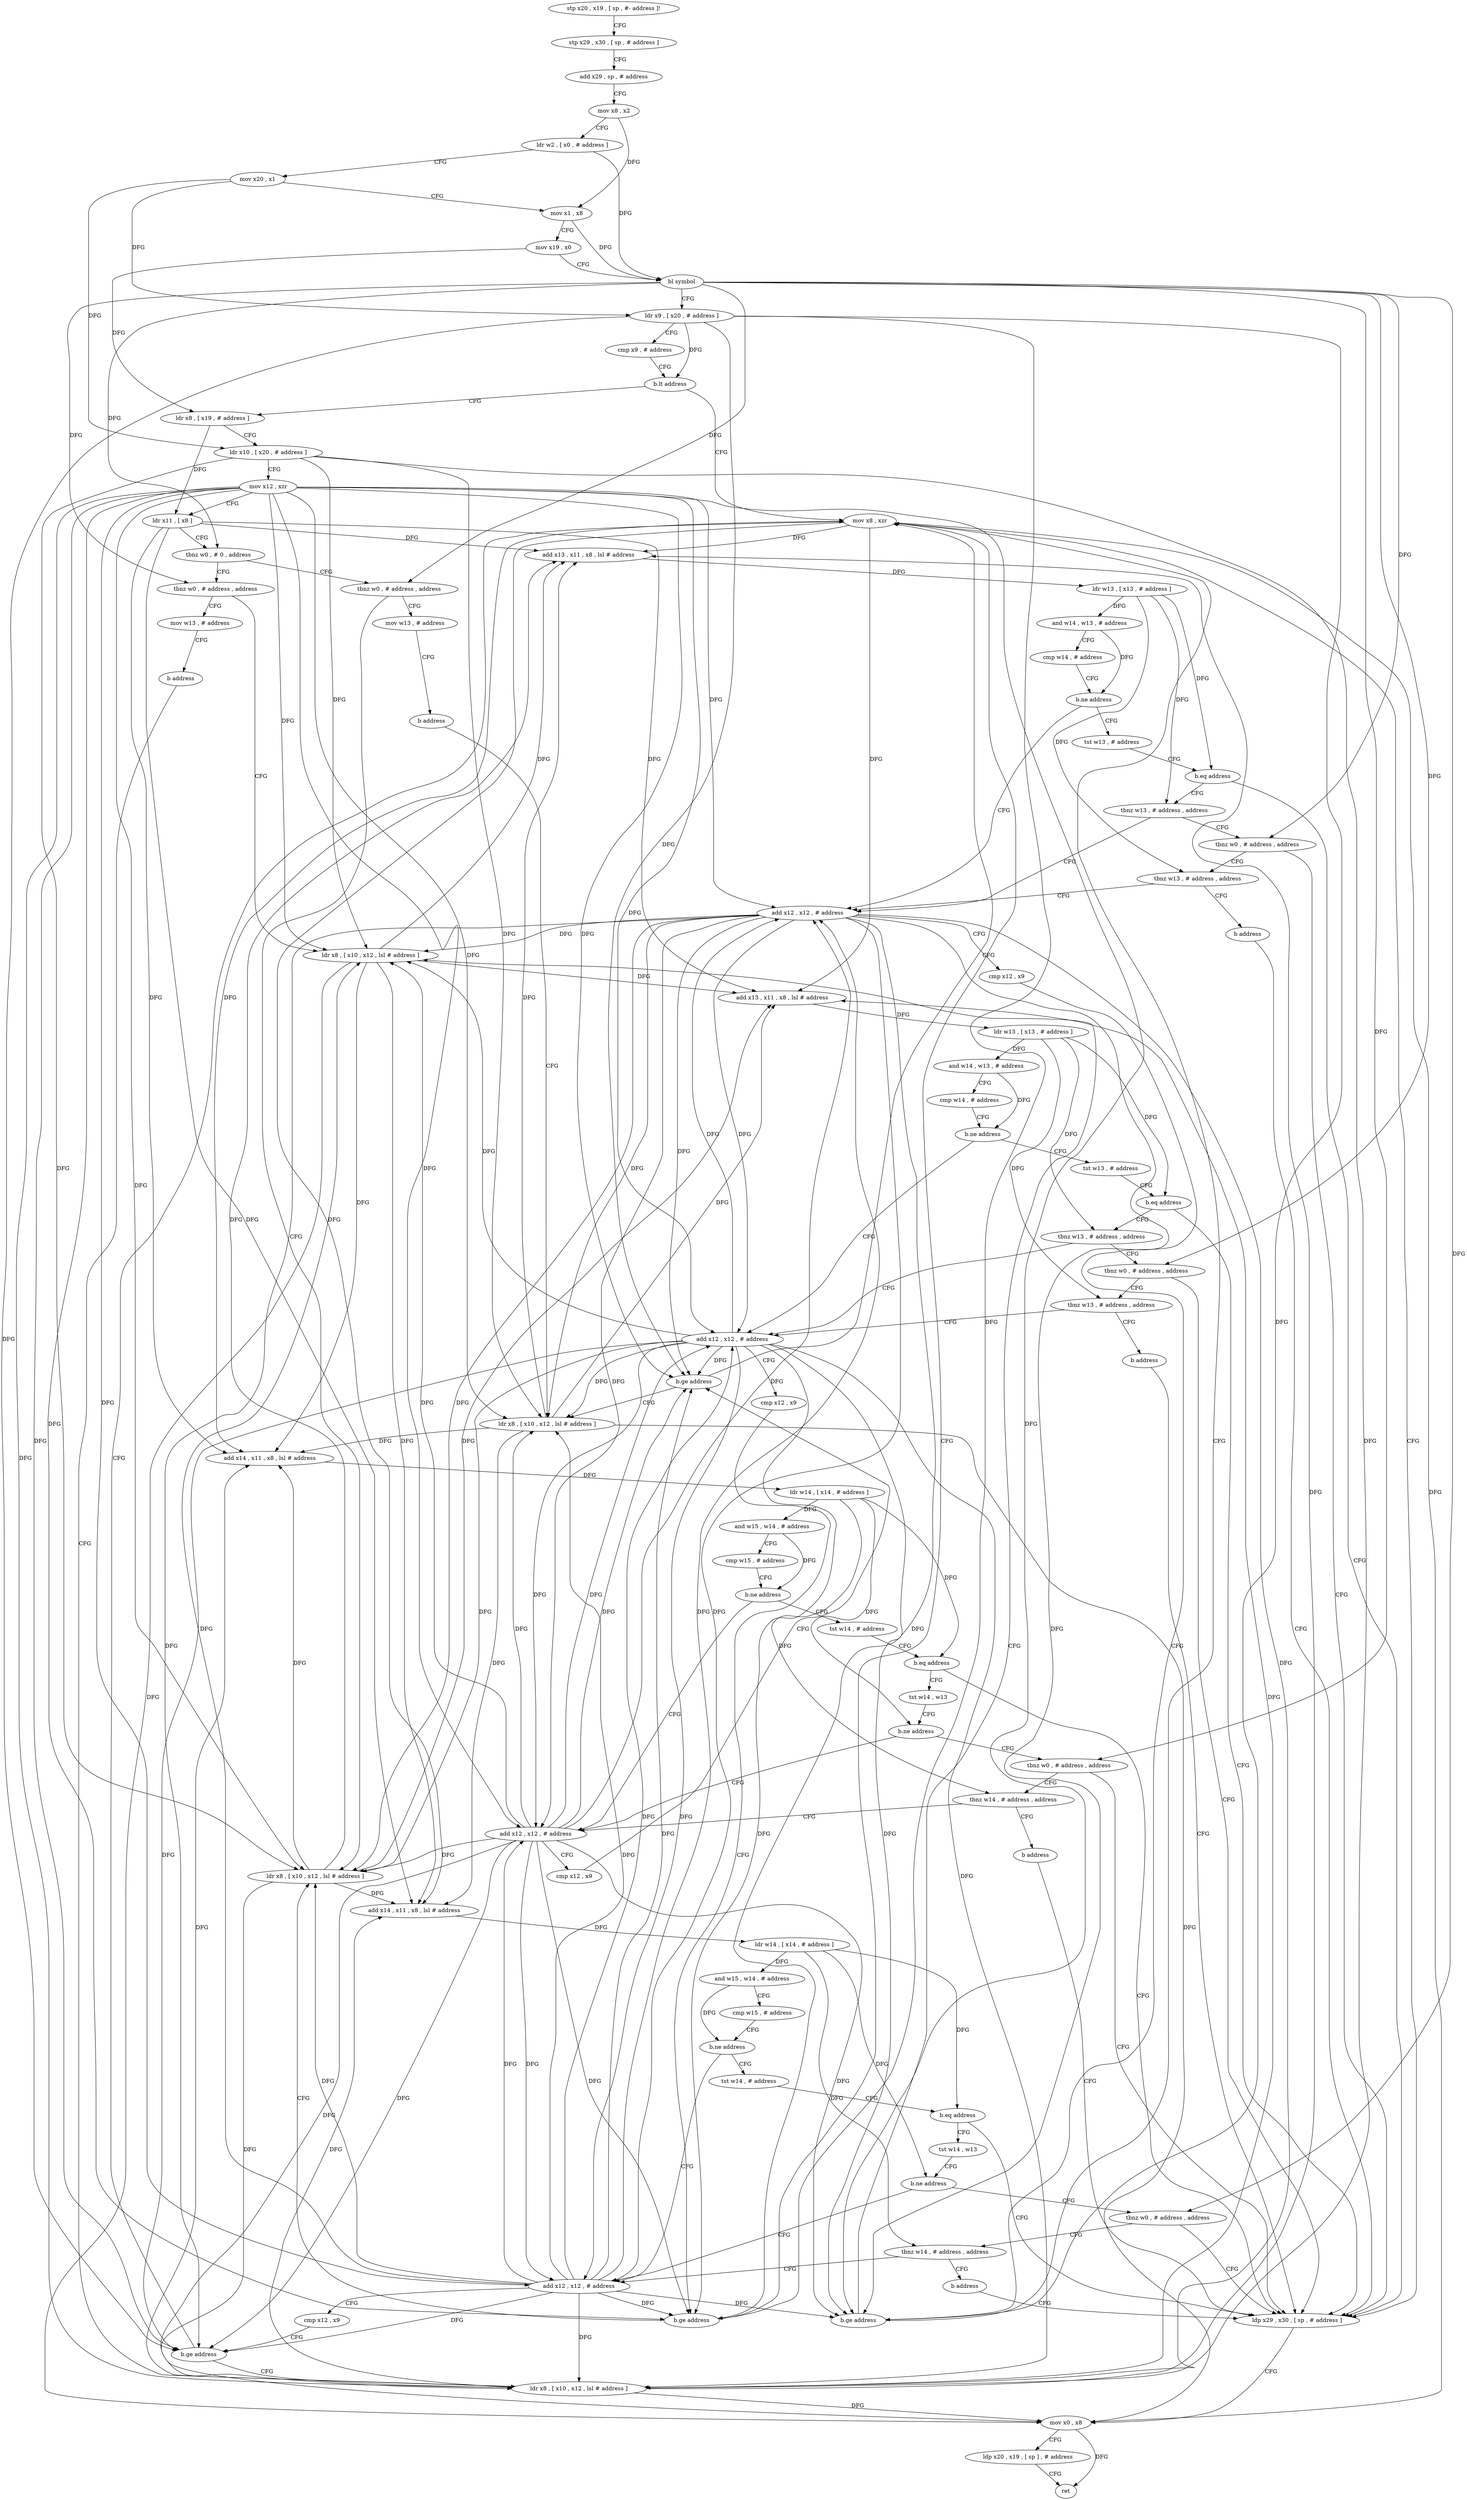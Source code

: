 digraph "func" {
"4264320" [label = "stp x20 , x19 , [ sp , #- address ]!" ]
"4264324" [label = "stp x29 , x30 , [ sp , # address ]" ]
"4264328" [label = "add x29 , sp , # address" ]
"4264332" [label = "mov x8 , x2" ]
"4264336" [label = "ldr w2 , [ x0 , # address ]" ]
"4264340" [label = "mov x20 , x1" ]
"4264344" [label = "mov x1 , x8" ]
"4264348" [label = "mov x19 , x0" ]
"4264352" [label = "bl symbol" ]
"4264356" [label = "ldr x9 , [ x20 , # address ]" ]
"4264360" [label = "cmp x9 , # address" ]
"4264364" [label = "b.lt address" ]
"4264660" [label = "mov x8 , xzr" ]
"4264368" [label = "ldr x8 , [ x19 , # address ]" ]
"4264664" [label = "ldp x29 , x30 , [ sp , # address ]" ]
"4264372" [label = "ldr x10 , [ x20 , # address ]" ]
"4264376" [label = "mov x12 , xzr" ]
"4264380" [label = "ldr x11 , [ x8 ]" ]
"4264384" [label = "tbnz w0 , # 0 , address" ]
"4264524" [label = "tbnz w0 , # address , address" ]
"4264388" [label = "tbnz w0 , # address , address" ]
"4264612" [label = "ldr x8 , [ x10 , x12 , lsl # address ]" ]
"4264528" [label = "mov w13 , # address" ]
"4264476" [label = "ldr x8 , [ x10 , x12 , lsl # address ]" ]
"4264392" [label = "mov w13 , # address" ]
"4264616" [label = "add x13 , x11 , x8 , lsl # address" ]
"4264620" [label = "ldr w13 , [ x13 , # address ]" ]
"4264624" [label = "and w14 , w13 , # address" ]
"4264628" [label = "cmp w14 , # address" ]
"4264632" [label = "b.ne address" ]
"4264600" [label = "add x12 , x12 , # address" ]
"4264636" [label = "tst w13 , # address" ]
"4264532" [label = "b address" ]
"4264548" [label = "ldr x8 , [ x10 , x12 , lsl # address ]" ]
"4264480" [label = "add x13 , x11 , x8 , lsl # address" ]
"4264484" [label = "ldr w13 , [ x13 , # address ]" ]
"4264488" [label = "and w14 , w13 , # address" ]
"4264492" [label = "cmp w14 , # address" ]
"4264496" [label = "b.ne address" ]
"4264464" [label = "add x12 , x12 , # address" ]
"4264500" [label = "tst w13 , # address" ]
"4264396" [label = "b address" ]
"4264412" [label = "ldr x8 , [ x10 , x12 , lsl # address ]" ]
"4264604" [label = "cmp x12 , x9" ]
"4264608" [label = "b.ge address" ]
"4264640" [label = "b.eq address" ]
"4264644" [label = "tbnz w13 , # address , address" ]
"4264552" [label = "add x14 , x11 , x8 , lsl # address" ]
"4264556" [label = "ldr w14 , [ x14 , # address ]" ]
"4264560" [label = "and w15 , w14 , # address" ]
"4264564" [label = "cmp w15 , # address" ]
"4264568" [label = "b.ne address" ]
"4264536" [label = "add x12 , x12 , # address" ]
"4264572" [label = "tst w14 , # address" ]
"4264468" [label = "cmp x12 , x9" ]
"4264472" [label = "b.ge address" ]
"4264504" [label = "b.eq address" ]
"4264508" [label = "tbnz w13 , # address , address" ]
"4264416" [label = "add x14 , x11 , x8 , lsl # address" ]
"4264420" [label = "ldr w14 , [ x14 , # address ]" ]
"4264424" [label = "and w15 , w14 , # address" ]
"4264428" [label = "cmp w15 , # address" ]
"4264432" [label = "b.ne address" ]
"4264400" [label = "add x12 , x12 , # address" ]
"4264436" [label = "tst w14 , # address" ]
"4264668" [label = "mov x0 , x8" ]
"4264672" [label = "ldp x20 , x19 , [ sp ] , # address" ]
"4264676" [label = "ret" ]
"4264648" [label = "tbnz w0 , # address , address" ]
"4264540" [label = "cmp x12 , x9" ]
"4264544" [label = "b.ge address" ]
"4264576" [label = "b.eq address" ]
"4264580" [label = "tst w14 , w13" ]
"4264512" [label = "tbnz w0 , # address , address" ]
"4264404" [label = "cmp x12 , x9" ]
"4264408" [label = "b.ge address" ]
"4264440" [label = "b.eq address" ]
"4264444" [label = "tst w14 , w13" ]
"4264652" [label = "tbnz w13 , # address , address" ]
"4264584" [label = "b.ne address" ]
"4264588" [label = "tbnz w0 , # address , address" ]
"4264516" [label = "tbnz w13 , # address , address" ]
"4264448" [label = "b.ne address" ]
"4264452" [label = "tbnz w0 , # address , address" ]
"4264656" [label = "b address" ]
"4264592" [label = "tbnz w14 , # address , address" ]
"4264520" [label = "b address" ]
"4264456" [label = "tbnz w14 , # address , address" ]
"4264596" [label = "b address" ]
"4264460" [label = "b address" ]
"4264320" -> "4264324" [ label = "CFG" ]
"4264324" -> "4264328" [ label = "CFG" ]
"4264328" -> "4264332" [ label = "CFG" ]
"4264332" -> "4264336" [ label = "CFG" ]
"4264332" -> "4264344" [ label = "DFG" ]
"4264336" -> "4264340" [ label = "CFG" ]
"4264336" -> "4264352" [ label = "DFG" ]
"4264340" -> "4264344" [ label = "CFG" ]
"4264340" -> "4264356" [ label = "DFG" ]
"4264340" -> "4264372" [ label = "DFG" ]
"4264344" -> "4264348" [ label = "CFG" ]
"4264344" -> "4264352" [ label = "DFG" ]
"4264348" -> "4264352" [ label = "CFG" ]
"4264348" -> "4264368" [ label = "DFG" ]
"4264352" -> "4264356" [ label = "CFG" ]
"4264352" -> "4264384" [ label = "DFG" ]
"4264352" -> "4264524" [ label = "DFG" ]
"4264352" -> "4264388" [ label = "DFG" ]
"4264352" -> "4264648" [ label = "DFG" ]
"4264352" -> "4264512" [ label = "DFG" ]
"4264352" -> "4264588" [ label = "DFG" ]
"4264352" -> "4264452" [ label = "DFG" ]
"4264356" -> "4264360" [ label = "CFG" ]
"4264356" -> "4264364" [ label = "DFG" ]
"4264356" -> "4264608" [ label = "DFG" ]
"4264356" -> "4264472" [ label = "DFG" ]
"4264356" -> "4264544" [ label = "DFG" ]
"4264356" -> "4264408" [ label = "DFG" ]
"4264360" -> "4264364" [ label = "CFG" ]
"4264364" -> "4264660" [ label = "CFG" ]
"4264364" -> "4264368" [ label = "CFG" ]
"4264660" -> "4264664" [ label = "CFG" ]
"4264660" -> "4264668" [ label = "DFG" ]
"4264660" -> "4264616" [ label = "DFG" ]
"4264660" -> "4264480" [ label = "DFG" ]
"4264660" -> "4264552" [ label = "DFG" ]
"4264660" -> "4264416" [ label = "DFG" ]
"4264368" -> "4264372" [ label = "CFG" ]
"4264368" -> "4264380" [ label = "DFG" ]
"4264664" -> "4264668" [ label = "CFG" ]
"4264372" -> "4264376" [ label = "CFG" ]
"4264372" -> "4264612" [ label = "DFG" ]
"4264372" -> "4264476" [ label = "DFG" ]
"4264372" -> "4264548" [ label = "DFG" ]
"4264372" -> "4264412" [ label = "DFG" ]
"4264376" -> "4264380" [ label = "CFG" ]
"4264376" -> "4264612" [ label = "DFG" ]
"4264376" -> "4264476" [ label = "DFG" ]
"4264376" -> "4264600" [ label = "DFG" ]
"4264376" -> "4264608" [ label = "DFG" ]
"4264376" -> "4264548" [ label = "DFG" ]
"4264376" -> "4264464" [ label = "DFG" ]
"4264376" -> "4264472" [ label = "DFG" ]
"4264376" -> "4264412" [ label = "DFG" ]
"4264376" -> "4264536" [ label = "DFG" ]
"4264376" -> "4264544" [ label = "DFG" ]
"4264376" -> "4264400" [ label = "DFG" ]
"4264376" -> "4264408" [ label = "DFG" ]
"4264380" -> "4264384" [ label = "CFG" ]
"4264380" -> "4264616" [ label = "DFG" ]
"4264380" -> "4264480" [ label = "DFG" ]
"4264380" -> "4264552" [ label = "DFG" ]
"4264380" -> "4264416" [ label = "DFG" ]
"4264384" -> "4264524" [ label = "CFG" ]
"4264384" -> "4264388" [ label = "CFG" ]
"4264524" -> "4264612" [ label = "CFG" ]
"4264524" -> "4264528" [ label = "CFG" ]
"4264388" -> "4264476" [ label = "CFG" ]
"4264388" -> "4264392" [ label = "CFG" ]
"4264612" -> "4264616" [ label = "DFG" ]
"4264612" -> "4264668" [ label = "DFG" ]
"4264612" -> "4264480" [ label = "DFG" ]
"4264612" -> "4264552" [ label = "DFG" ]
"4264612" -> "4264416" [ label = "DFG" ]
"4264528" -> "4264532" [ label = "CFG" ]
"4264476" -> "4264480" [ label = "DFG" ]
"4264476" -> "4264668" [ label = "DFG" ]
"4264476" -> "4264616" [ label = "DFG" ]
"4264476" -> "4264552" [ label = "DFG" ]
"4264476" -> "4264416" [ label = "DFG" ]
"4264392" -> "4264396" [ label = "CFG" ]
"4264616" -> "4264620" [ label = "DFG" ]
"4264620" -> "4264624" [ label = "DFG" ]
"4264620" -> "4264640" [ label = "DFG" ]
"4264620" -> "4264644" [ label = "DFG" ]
"4264620" -> "4264652" [ label = "DFG" ]
"4264624" -> "4264628" [ label = "CFG" ]
"4264624" -> "4264632" [ label = "DFG" ]
"4264628" -> "4264632" [ label = "CFG" ]
"4264632" -> "4264600" [ label = "CFG" ]
"4264632" -> "4264636" [ label = "CFG" ]
"4264600" -> "4264604" [ label = "CFG" ]
"4264600" -> "4264612" [ label = "DFG" ]
"4264600" -> "4264476" [ label = "DFG" ]
"4264600" -> "4264608" [ label = "DFG" ]
"4264600" -> "4264548" [ label = "DFG" ]
"4264600" -> "4264464" [ label = "DFG" ]
"4264600" -> "4264472" [ label = "DFG" ]
"4264600" -> "4264412" [ label = "DFG" ]
"4264600" -> "4264536" [ label = "DFG" ]
"4264600" -> "4264544" [ label = "DFG" ]
"4264600" -> "4264400" [ label = "DFG" ]
"4264600" -> "4264408" [ label = "DFG" ]
"4264636" -> "4264640" [ label = "CFG" ]
"4264532" -> "4264548" [ label = "CFG" ]
"4264548" -> "4264552" [ label = "DFG" ]
"4264548" -> "4264668" [ label = "DFG" ]
"4264548" -> "4264616" [ label = "DFG" ]
"4264548" -> "4264480" [ label = "DFG" ]
"4264548" -> "4264416" [ label = "DFG" ]
"4264480" -> "4264484" [ label = "DFG" ]
"4264484" -> "4264488" [ label = "DFG" ]
"4264484" -> "4264504" [ label = "DFG" ]
"4264484" -> "4264508" [ label = "DFG" ]
"4264484" -> "4264516" [ label = "DFG" ]
"4264488" -> "4264492" [ label = "CFG" ]
"4264488" -> "4264496" [ label = "DFG" ]
"4264492" -> "4264496" [ label = "CFG" ]
"4264496" -> "4264464" [ label = "CFG" ]
"4264496" -> "4264500" [ label = "CFG" ]
"4264464" -> "4264468" [ label = "CFG" ]
"4264464" -> "4264612" [ label = "DFG" ]
"4264464" -> "4264476" [ label = "DFG" ]
"4264464" -> "4264600" [ label = "DFG" ]
"4264464" -> "4264548" [ label = "DFG" ]
"4264464" -> "4264608" [ label = "DFG" ]
"4264464" -> "4264472" [ label = "DFG" ]
"4264464" -> "4264412" [ label = "DFG" ]
"4264464" -> "4264536" [ label = "DFG" ]
"4264464" -> "4264544" [ label = "DFG" ]
"4264464" -> "4264400" [ label = "DFG" ]
"4264464" -> "4264408" [ label = "DFG" ]
"4264500" -> "4264504" [ label = "CFG" ]
"4264396" -> "4264412" [ label = "CFG" ]
"4264412" -> "4264416" [ label = "DFG" ]
"4264412" -> "4264668" [ label = "DFG" ]
"4264412" -> "4264616" [ label = "DFG" ]
"4264412" -> "4264480" [ label = "DFG" ]
"4264412" -> "4264552" [ label = "DFG" ]
"4264604" -> "4264608" [ label = "CFG" ]
"4264608" -> "4264660" [ label = "CFG" ]
"4264608" -> "4264612" [ label = "CFG" ]
"4264640" -> "4264664" [ label = "CFG" ]
"4264640" -> "4264644" [ label = "CFG" ]
"4264644" -> "4264600" [ label = "CFG" ]
"4264644" -> "4264648" [ label = "CFG" ]
"4264552" -> "4264556" [ label = "DFG" ]
"4264556" -> "4264560" [ label = "DFG" ]
"4264556" -> "4264576" [ label = "DFG" ]
"4264556" -> "4264584" [ label = "DFG" ]
"4264556" -> "4264592" [ label = "DFG" ]
"4264560" -> "4264564" [ label = "CFG" ]
"4264560" -> "4264568" [ label = "DFG" ]
"4264564" -> "4264568" [ label = "CFG" ]
"4264568" -> "4264536" [ label = "CFG" ]
"4264568" -> "4264572" [ label = "CFG" ]
"4264536" -> "4264540" [ label = "CFG" ]
"4264536" -> "4264612" [ label = "DFG" ]
"4264536" -> "4264476" [ label = "DFG" ]
"4264536" -> "4264600" [ label = "DFG" ]
"4264536" -> "4264548" [ label = "DFG" ]
"4264536" -> "4264464" [ label = "DFG" ]
"4264536" -> "4264412" [ label = "DFG" ]
"4264536" -> "4264608" [ label = "DFG" ]
"4264536" -> "4264472" [ label = "DFG" ]
"4264536" -> "4264544" [ label = "DFG" ]
"4264536" -> "4264400" [ label = "DFG" ]
"4264536" -> "4264408" [ label = "DFG" ]
"4264572" -> "4264576" [ label = "CFG" ]
"4264468" -> "4264472" [ label = "CFG" ]
"4264472" -> "4264660" [ label = "CFG" ]
"4264472" -> "4264476" [ label = "CFG" ]
"4264504" -> "4264664" [ label = "CFG" ]
"4264504" -> "4264508" [ label = "CFG" ]
"4264508" -> "4264464" [ label = "CFG" ]
"4264508" -> "4264512" [ label = "CFG" ]
"4264416" -> "4264420" [ label = "DFG" ]
"4264420" -> "4264424" [ label = "DFG" ]
"4264420" -> "4264440" [ label = "DFG" ]
"4264420" -> "4264448" [ label = "DFG" ]
"4264420" -> "4264456" [ label = "DFG" ]
"4264424" -> "4264428" [ label = "CFG" ]
"4264424" -> "4264432" [ label = "DFG" ]
"4264428" -> "4264432" [ label = "CFG" ]
"4264432" -> "4264400" [ label = "CFG" ]
"4264432" -> "4264436" [ label = "CFG" ]
"4264400" -> "4264404" [ label = "CFG" ]
"4264400" -> "4264612" [ label = "DFG" ]
"4264400" -> "4264476" [ label = "DFG" ]
"4264400" -> "4264600" [ label = "DFG" ]
"4264400" -> "4264548" [ label = "DFG" ]
"4264400" -> "4264464" [ label = "DFG" ]
"4264400" -> "4264412" [ label = "DFG" ]
"4264400" -> "4264536" [ label = "DFG" ]
"4264400" -> "4264608" [ label = "DFG" ]
"4264400" -> "4264472" [ label = "DFG" ]
"4264400" -> "4264544" [ label = "DFG" ]
"4264400" -> "4264408" [ label = "DFG" ]
"4264436" -> "4264440" [ label = "CFG" ]
"4264668" -> "4264672" [ label = "CFG" ]
"4264668" -> "4264676" [ label = "DFG" ]
"4264672" -> "4264676" [ label = "CFG" ]
"4264648" -> "4264664" [ label = "CFG" ]
"4264648" -> "4264652" [ label = "CFG" ]
"4264540" -> "4264544" [ label = "CFG" ]
"4264544" -> "4264660" [ label = "CFG" ]
"4264544" -> "4264548" [ label = "CFG" ]
"4264576" -> "4264664" [ label = "CFG" ]
"4264576" -> "4264580" [ label = "CFG" ]
"4264580" -> "4264584" [ label = "CFG" ]
"4264512" -> "4264664" [ label = "CFG" ]
"4264512" -> "4264516" [ label = "CFG" ]
"4264404" -> "4264408" [ label = "CFG" ]
"4264408" -> "4264660" [ label = "CFG" ]
"4264408" -> "4264412" [ label = "CFG" ]
"4264440" -> "4264664" [ label = "CFG" ]
"4264440" -> "4264444" [ label = "CFG" ]
"4264444" -> "4264448" [ label = "CFG" ]
"4264652" -> "4264600" [ label = "CFG" ]
"4264652" -> "4264656" [ label = "CFG" ]
"4264584" -> "4264536" [ label = "CFG" ]
"4264584" -> "4264588" [ label = "CFG" ]
"4264588" -> "4264664" [ label = "CFG" ]
"4264588" -> "4264592" [ label = "CFG" ]
"4264516" -> "4264464" [ label = "CFG" ]
"4264516" -> "4264520" [ label = "CFG" ]
"4264448" -> "4264400" [ label = "CFG" ]
"4264448" -> "4264452" [ label = "CFG" ]
"4264452" -> "4264664" [ label = "CFG" ]
"4264452" -> "4264456" [ label = "CFG" ]
"4264656" -> "4264664" [ label = "CFG" ]
"4264592" -> "4264536" [ label = "CFG" ]
"4264592" -> "4264596" [ label = "CFG" ]
"4264520" -> "4264664" [ label = "CFG" ]
"4264456" -> "4264400" [ label = "CFG" ]
"4264456" -> "4264460" [ label = "CFG" ]
"4264596" -> "4264664" [ label = "CFG" ]
"4264460" -> "4264664" [ label = "CFG" ]
}
